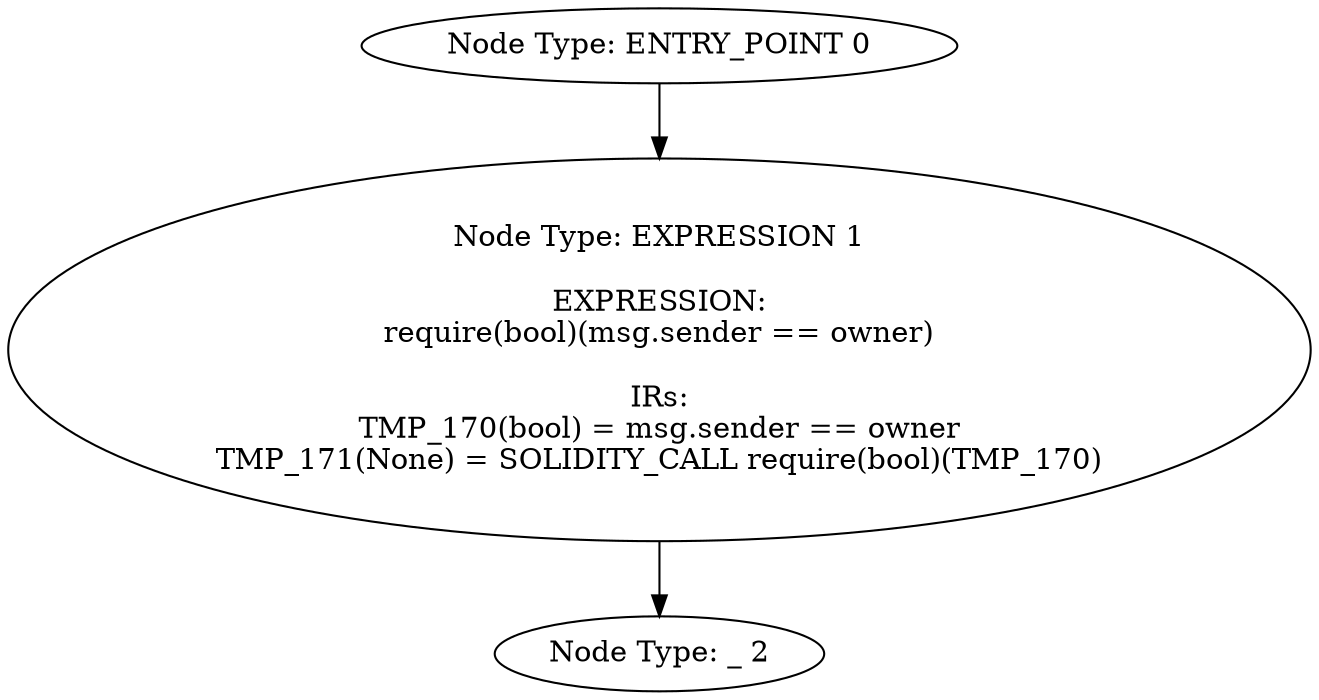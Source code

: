 digraph{
0[label="Node Type: ENTRY_POINT 0
"];
0->1;
1[label="Node Type: EXPRESSION 1

EXPRESSION:
require(bool)(msg.sender == owner)

IRs:
TMP_170(bool) = msg.sender == owner
TMP_171(None) = SOLIDITY_CALL require(bool)(TMP_170)"];
1->2;
2[label="Node Type: _ 2
"];
}
